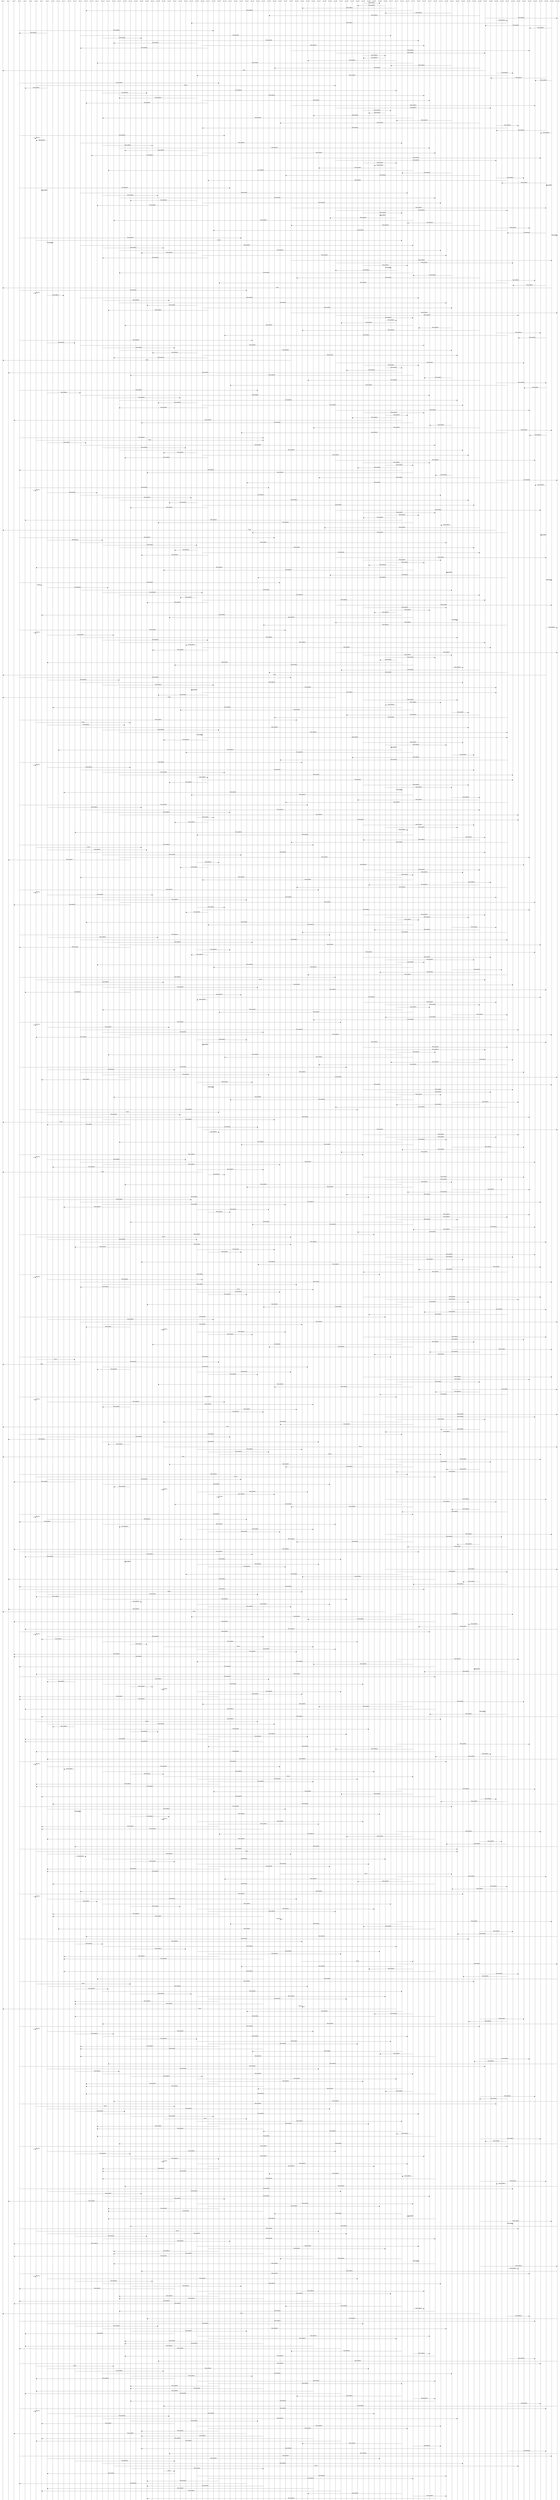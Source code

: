 msc{

Actor0,Actor1,Actor2,Actor3,Actor4,Actor5,Actor6,Actor7,Actor8,Actor9,Actor10,Actor11,Actor12,Actor13,Actor14,Actor15,Actor16,Actor17,Actor18,Actor19,Actor20,Actor21,Actor22,Actor23,Actor24,Actor25,Actor26,Actor27,Actor28,Actor29,Actor30,Actor31,Actor32,Actor33,Actor34,Actor35,Actor36,Actor37,Actor38,Actor39,Actor40,Actor41,Actor42,Actor43,Actor44,Actor45,Actor46,Actor47,Actor48,Actor49,Actor50,Actor51,Actor52,Actor53,Actor54,Actor55,Actor56,Actor57,Actor58,Actor59,Actor60,Actor61,Actor62,Actor63,Actor64,Actor65,Actor66,Actor67,Actor68,Actor69,Actor70,Actor71,Actor72,Actor73,Actor74,Actor75,Actor76,Actor77,Actor78,Actor79,Actor80,Actor81,Actor82,Actor83,Actor84,Actor85,Actor86,Actor87,Actor88,Actor89,Actor90,Actor91,Actor92,Actor93,Actor94,Actor95,Actor96,Actor97,Actor98,Actor99,Actor100;
 Actor65 => Actor68 [label="RemoveMe(G"];
 Actor69 => Actor64 [label="RemoveMe(G"];
 Actor71 => Actor54 [label="RemoveMe(G"];
 Actor74 => Actor15 [label="RemoveMe(G"];
 Actor81 => Actor69 [label="RemoveMe(G"];
 Actor86 => Actor48 [label="RemoveMe(G"];
 Actor87 => Actor100 [label="RemoveMe(G"];
 Actor89 => Actor91 [label="RemoveMe(G"];
 Actor91 => Actor34 [label="RemoveMe(G"];
 Actor98 => Actor87 [label="RemoveMe(G"];
 Actor99 => Actor95 [label="RemoveMe(G"];
 Actor3 => Actor38 [label="RemoveMe(G"];
 Actor8 => Actor3 [label="RemoveMe(G"];
 Actor14 => Actor70 [label="RemoveMe(G"];
 Actor18 => Actor25 [label="RemoveMe(G"];
 Actor21 => Actor75 [label="RemoveMe(G"];
 Actor35 => Actor20 [label="RemoveMe(G"];
 Actor36 => Actor76 [label="RemoveMe(G"];
 Actor37 => Actor14 [label="RemoveMe(G"];
 Actor52 => Actor95 [label="RemoveMe(G"];
 Actor60 => Actor87 [label="RemoveMe(G"];
 Actor65 => Actor69 [label="RemoveMe(G"];
 Actor69 => Actor65 [label="RemoveMe(G"];
 Actor71 => Actor55 [label="RemoveMe(G"];
 Actor74 => Actor17 [label="RemoveMe(G"];
 Actor81 => Actor70 [label="RemoveMe(G"];
 Actor86 => Actor49 [label="RemoveMe(G"];
 Actor87 => Actor0 [label="Finish"];
 Actor89 => Actor92 [label="RemoveMe(G"];
 Actor91 => Actor35 [label="RemoveMe(G"];
 Actor98 => Actor88 [label="RemoveMe(G"];
 Actor99 => Actor96 [label="RemoveMe(G"];
 Actor3 => Actor39 [label="RemoveMe(G"];
 Actor6 => Actor60 [label="Rumor"];
 Actor8 => Actor4 [label="RemoveMe(G"];
 Actor14 => Actor71 [label="RemoveMe(G"];
 Actor18 => Actor26 [label="RemoveMe(G"];
 Actor21 => Actor76 [label="RemoveMe(G"];
 Actor35 => Actor21 [label="RemoveMe(G"];
 Actor36 => Actor77 [label="RemoveMe(G"];
 Actor37 => Actor15 [label="RemoveMe(G"];
 Actor52 => Actor96 [label="RemoveMe(G"];
 Actor60 => Actor88 [label="RemoveMe(G"];
 Actor65 => Actor70 [label="RemoveMe(G"];
 Actor69 => Actor66 [label="RemoveMe(G"];
 Actor71 => Actor56 [label="RemoveMe(G"];
 Actor74 => Actor18 [label="RemoveMe(G"];
 Actor81 => Actor71 [label="RemoveMe(G"];
 Actor86 => Actor50 [label="RemoveMe(G"];
 Actor89 => Actor93 [label="RemoveMe(G"];
 Actor91 => Actor36 [label="RemoveMe(G"];
 Actor98 => Actor89 [label="RemoveMe(G"];
 Actor99 => Actor97 [label="RemoveMe(G"];
 Actor3 => Actor40 [label="RemoveMe(G"];
 Actor6 => Actor6 [label="Remind"];
 Actor8 => Actor6 [label="RemoveMe(G"];
 Actor14 => Actor72 [label="RemoveMe(G"];
 Actor18 => Actor27 [label="RemoveMe(G"];
 Actor21 => Actor77 [label="RemoveMe(G"];
 Actor35 => Actor22 [label="RemoveMe(G"];
 Actor36 => Actor78 [label="RemoveMe(G"];
 Actor37 => Actor16 [label="RemoveMe(G"];
 Actor52 => Actor97 [label="RemoveMe(G"];
 Actor60 => Actor89 [label="RemoveMe(G"];
 Actor65 => Actor71 [label="RemoveMe(G"];
 Actor69 => Actor67 [label="RemoveMe(G"];
 Actor71 => Actor57 [label="RemoveMe(G"];
 Actor74 => Actor19 [label="RemoveMe(G"];
 Actor81 => Actor72 [label="RemoveMe(G"];
 Actor86 => Actor51 [label="RemoveMe(G"];
 Actor89 => Actor94 [label="RemoveMe(G"];
 Actor91 => Actor37 [label="RemoveMe(G"];
 Actor98 => Actor90 [label="RemoveMe(G"];
 Actor99 => Actor98 [label="RemoveMe(G"];
 Actor3 => Actor41 [label="RemoveMe(G"];
 Actor8 => Actor7 [label="RemoveMe(G"];
 Actor14 => Actor73 [label="RemoveMe(G"];
 Actor18 => Actor28 [label="RemoveMe(G"];
 Actor21 => Actor78 [label="RemoveMe(G"];
 Actor35 => Actor23 [label="RemoveMe(G"];
 Actor36 => Actor79 [label="RemoveMe(G"];
 Actor37 => Actor17 [label="RemoveMe(G"];
 Actor52 => Actor98 [label="RemoveMe(G"];
 Actor60 => Actor91 [label="RemoveMe(G"];
 Actor65 => Actor72 [label="RemoveMe(G"];
 Actor69 => Actor68 [label="RemoveMe(G"];
 Actor71 => Actor59 [label="RemoveMe(G"];
 Actor74 => Actor20 [label="RemoveMe(G"];
 Actor81 => Actor73 [label="RemoveMe(G"];
 Actor86 => Actor52 [label="RemoveMe(G"];
 Actor89 => Actor95 [label="RemoveMe(G"];
 Actor91 => Actor38 [label="RemoveMe(G"];
 Actor98 => Actor91 [label="RemoveMe(G"];
 Actor99 => Actor100 [label="RemoveMe(G"];
 Actor3 => Actor43 [label="RemoveMe(G"];
 Actor6 => Actor72 [label="Rumor"];
 Actor8 => Actor9 [label="RemoveMe(G"];
 Actor14 => Actor74 [label="RemoveMe(G"];
 Actor18 => Actor29 [label="RemoveMe(G"];
 Actor21 => Actor79 [label="RemoveMe(G"];
 Actor35 => Actor25 [label="RemoveMe(G"];
 Actor36 => Actor80 [label="RemoveMe(G"];
 Actor37 => Actor18 [label="RemoveMe(G"];
 Actor52 => Actor99 [label="RemoveMe(G"];
 Actor60 => Actor92 [label="RemoveMe(G"];
 Actor65 => Actor73 [label="RemoveMe(G"];
 Actor69 => Actor70 [label="RemoveMe(G"];
 Actor71 => Actor60 [label="RemoveMe(G"];
 Actor74 => Actor21 [label="RemoveMe(G"];
 Actor81 => Actor74 [label="RemoveMe(G"];
 Actor86 => Actor53 [label="RemoveMe(G"];
 Actor89 => Actor96 [label="RemoveMe(G"];
 Actor91 => Actor39 [label="RemoveMe(G"];
 Actor98 => Actor92 [label="RemoveMe(G"];
 Actor99 => Actor0 [label="Finish"];
 Actor3 => Actor44 [label="RemoveMe(G"];
 Actor6 => Actor6 [label="Remind"];
 Actor8 => Actor11 [label="RemoveMe(G"];
 Actor14 => Actor75 [label="RemoveMe(G"];
 Actor18 => Actor30 [label="RemoveMe(G"];
 Actor21 => Actor80 [label="RemoveMe(G"];
 Actor35 => Actor26 [label="RemoveMe(G"];
 Actor36 => Actor81 [label="RemoveMe(G"];
 Actor37 => Actor19 [label="RemoveMe(G"];
 Actor52 => Actor100 [label="RemoveMe(G"];
 Actor60 => Actor93 [label="RemoveMe(G"];
 Actor65 => Actor74 [label="RemoveMe(G"];
 Actor69 => Actor71 [label="RemoveMe(G"];
 Actor71 => Actor61 [label="RemoveMe(G"];
 Actor74 => Actor22 [label="RemoveMe(G"];
 Actor81 => Actor75 [label="RemoveMe(G"];
 Actor86 => Actor54 [label="RemoveMe(G"];
 Actor89 => Actor97 [label="RemoveMe(G"];
 Actor91 => Actor40 [label="RemoveMe(G"];
 Actor98 => Actor93 [label="RemoveMe(G"];
 Actor3 => Actor45 [label="RemoveMe(G"];
 Actor8 => Actor13 [label="RemoveMe(G"];
 Actor14 => Actor76 [label="RemoveMe(G"];
 Actor18 => Actor31 [label="RemoveMe(G"];
 Actor21 => Actor81 [label="RemoveMe(G"];
 Actor35 => Actor27 [label="RemoveMe(G"];
 Actor36 => Actor82 [label="RemoveMe(G"];
 Actor37 => Actor20 [label="RemoveMe(G"];
 Actor52 => Actor0 [label="Finish"];
 Actor60 => Actor94 [label="RemoveMe(G"];
 Actor65 => Actor75 [label="RemoveMe(G"];
 Actor69 => Actor72 [label="RemoveMe(G"];
 Actor71 => Actor62 [label="RemoveMe(G"];
 Actor72 => Actor1 [label="RemoveMe(G"];
 Actor74 => Actor23 [label="RemoveMe(G"];
 Actor81 => Actor76 [label="RemoveMe(G"];
 Actor86 => Actor55 [label="RemoveMe(G"];
 Actor89 => Actor98 [label="RemoveMe(G"];
 Actor91 => Actor41 [label="RemoveMe(G"];
 Actor98 => Actor94 [label="RemoveMe(G"];
 Actor3 => Actor46 [label="RemoveMe(G"];
 Actor8 => Actor14 [label="RemoveMe(G"];
 Actor14 => Actor77 [label="RemoveMe(G"];
 Actor18 => Actor32 [label="RemoveMe(G"];
 Actor21 => Actor82 [label="RemoveMe(G"];
 Actor35 => Actor28 [label="RemoveMe(G"];
 Actor36 => Actor83 [label="RemoveMe(G"];
 Actor37 => Actor21 [label="RemoveMe(G"];
 Actor60 => Actor95 [label="RemoveMe(G"];
 Actor65 => Actor76 [label="RemoveMe(G"];
 Actor69 => Actor73 [label="RemoveMe(G"];
 Actor71 => Actor63 [label="RemoveMe(G"];
 Actor72 => Actor2 [label="RemoveMe(G"];
 Actor74 => Actor25 [label="RemoveMe(G"];
 Actor81 => Actor77 [label="RemoveMe(G"];
 Actor86 => Actor56 [label="RemoveMe(G"];
 Actor89 => Actor99 [label="RemoveMe(G"];
 Actor91 => Actor43 [label="RemoveMe(G"];
 Actor98 => Actor95 [label="RemoveMe(G"];
 Actor3 => Actor47 [label="RemoveMe(G"];
 Actor6 => Actor47 [label="Rumor"];
 Actor8 => Actor15 [label="RemoveMe(G"];
 Actor14 => Actor78 [label="RemoveMe(G"];
 Actor18 => Actor33 [label="RemoveMe(G"];
 Actor21 => Actor83 [label="RemoveMe(G"];
 Actor35 => Actor29 [label="RemoveMe(G"];
 Actor36 => Actor84 [label="RemoveMe(G"];
 Actor37 => Actor22 [label="RemoveMe(G"];
 Actor60 => Actor96 [label="RemoveMe(G"];
 Actor65 => Actor77 [label="RemoveMe(G"];
 Actor69 => Actor74 [label="RemoveMe(G"];
 Actor71 => Actor64 [label="RemoveMe(G"];
 Actor72 => Actor3 [label="RemoveMe(G"];
 Actor74 => Actor26 [label="RemoveMe(G"];
 Actor81 => Actor78 [label="RemoveMe(G"];
 Actor86 => Actor57 [label="RemoveMe(G"];
 Actor89 => Actor100 [label="RemoveMe(G"];
 Actor91 => Actor44 [label="RemoveMe(G"];
 Actor98 => Actor96 [label="RemoveMe(G"];
 Actor3 => Actor48 [label="RemoveMe(G"];
 Actor6 => Actor6 [label="Remind"];
 Actor8 => Actor17 [label="RemoveMe(G"];
 Actor14 => Actor79 [label="RemoveMe(G"];
 Actor18 => Actor34 [label="RemoveMe(G"];
 Actor21 => Actor84 [label="RemoveMe(G"];
 Actor35 => Actor30 [label="RemoveMe(G"];
 Actor36 => Actor85 [label="RemoveMe(G"];
 Actor37 => Actor23 [label="RemoveMe(G"];
 Actor60 => Actor97 [label="RemoveMe(G"];
 Actor65 => Actor78 [label="RemoveMe(G"];
 Actor69 => Actor75 [label="RemoveMe(G"];
 Actor71 => Actor65 [label="RemoveMe(G"];
 Actor72 => Actor4 [label="RemoveMe(G"];
 Actor74 => Actor28 [label="RemoveMe(G"];
 Actor81 => Actor79 [label="RemoveMe(G"];
 Actor86 => Actor58 [label="RemoveMe(G"];
 Actor89 => Actor0 [label="Finish"];
 Actor91 => Actor45 [label="RemoveMe(G"];
 Actor98 => Actor97 [label="RemoveMe(G"];
 Actor3 => Actor49 [label="RemoveMe(G"];
 Actor8 => Actor18 [label="RemoveMe(G"];
 Actor14 => Actor80 [label="RemoveMe(G"];
 Actor18 => Actor35 [label="RemoveMe(G"];
 Actor21 => Actor85 [label="RemoveMe(G"];
 Actor35 => Actor31 [label="RemoveMe(G"];
 Actor36 => Actor86 [label="RemoveMe(G"];
 Actor37 => Actor25 [label="RemoveMe(G"];
 Actor60 => Actor98 [label="RemoveMe(G"];
 Actor65 => Actor79 [label="RemoveMe(G"];
 Actor69 => Actor76 [label="RemoveMe(G"];
 Actor71 => Actor66 [label="RemoveMe(G"];
 Actor72 => Actor6 [label="RemoveMe(G"];
 Actor74 => Actor29 [label="RemoveMe(G"];
 Actor81 => Actor80 [label="RemoveMe(G"];
 Actor86 => Actor59 [label="RemoveMe(G"];
 Actor91 => Actor46 [label="RemoveMe(G"];
 Actor98 => Actor99 [label="RemoveMe(G"];
 Actor3 => Actor50 [label="RemoveMe(G"];
 Actor6 => Actor7 [label="Rumor"];
 Actor8 => Actor19 [label="RemoveMe(G"];
 Actor14 => Actor81 [label="RemoveMe(G"];
 Actor18 => Actor36 [label="RemoveMe(G"];
 Actor21 => Actor86 [label="RemoveMe(G"];
 Actor35 => Actor32 [label="RemoveMe(G"];
 Actor36 => Actor87 [label="RemoveMe(G"];
 Actor37 => Actor26 [label="RemoveMe(G"];
 Actor60 => Actor99 [label="RemoveMe(G"];
 Actor65 => Actor80 [label="RemoveMe(G"];
 Actor69 => Actor77 [label="RemoveMe(G"];
 Actor71 => Actor67 [label="RemoveMe(G"];
 Actor72 => Actor7 [label="RemoveMe(G"];
 Actor74 => Actor30 [label="RemoveMe(G"];
 Actor81 => Actor82 [label="RemoveMe(G"];
 Actor86 => Actor60 [label="RemoveMe(G"];
 Actor91 => Actor47 [label="RemoveMe(G"];
 Actor98 => Actor100 [label="RemoveMe(G"];
 Actor3 => Actor51 [label="RemoveMe(G"];
 Actor6 => Actor6 [label="Remind"];
 Actor8 => Actor20 [label="RemoveMe(G"];
 Actor14 => Actor82 [label="RemoveMe(G"];
 Actor18 => Actor37 [label="RemoveMe(G"];
 Actor21 => Actor87 [label="RemoveMe(G"];
 Actor35 => Actor33 [label="RemoveMe(G"];
 Actor36 => Actor88 [label="RemoveMe(G"];
 Actor37 => Actor27 [label="RemoveMe(G"];
 Actor60 => Actor100 [label="RemoveMe(G"];
 Actor65 => Actor81 [label="RemoveMe(G"];
 Actor69 => Actor78 [label="RemoveMe(G"];
 Actor71 => Actor68 [label="RemoveMe(G"];
 Actor72 => Actor8 [label="RemoveMe(G"];
 Actor74 => Actor31 [label="RemoveMe(G"];
 Actor81 => Actor83 [label="RemoveMe(G"];
 Actor86 => Actor61 [label="RemoveMe(G"];
 Actor91 => Actor48 [label="RemoveMe(G"];
 Actor98 => Actor0 [label="Finish"];
 Actor3 => Actor52 [label="RemoveMe(G"];
 Actor8 => Actor21 [label="RemoveMe(G"];
 Actor14 => Actor83 [label="RemoveMe(G"];
 Actor18 => Actor38 [label="RemoveMe(G"];
 Actor21 => Actor89 [label="RemoveMe(G"];
 Actor35 => Actor34 [label="RemoveMe(G"];
 Actor36 => Actor89 [label="RemoveMe(G"];
 Actor37 => Actor28 [label="RemoveMe(G"];
 Actor60 => Actor0 [label="Finish"];
 Actor65 => Actor82 [label="RemoveMe(G"];
 Actor69 => Actor79 [label="RemoveMe(G"];
 Actor71 => Actor69 [label="RemoveMe(G"];
 Actor72 => Actor9 [label="RemoveMe(G"];
 Actor74 => Actor32 [label="RemoveMe(G"];
 Actor81 => Actor84 [label="RemoveMe(G"];
 Actor86 => Actor62 [label="RemoveMe(G"];
 Actor91 => Actor49 [label="RemoveMe(G"];
 Actor3 => Actor53 [label="RemoveMe(G"];
 Actor6 => Actor23 [label="Rumor"];
 Actor8 => Actor22 [label="RemoveMe(G"];
 Actor14 => Actor84 [label="RemoveMe(G"];
 Actor18 => Actor39 [label="RemoveMe(G"];
 Actor21 => Actor91 [label="RemoveMe(G"];
 Actor35 => Actor36 [label="RemoveMe(G"];
 Actor36 => Actor91 [label="RemoveMe(G"];
 Actor37 => Actor29 [label="RemoveMe(G"];
 Actor65 => Actor83 [label="RemoveMe(G"];
 Actor69 => Actor80 [label="RemoveMe(G"];
 Actor71 => Actor70 [label="RemoveMe(G"];
 Actor72 => Actor10 [label="RemoveMe(G"];
 Actor74 => Actor33 [label="RemoveMe(G"];
 Actor81 => Actor85 [label="RemoveMe(G"];
 Actor86 => Actor63 [label="RemoveMe(G"];
 Actor91 => Actor50 [label="RemoveMe(G"];
 Actor3 => Actor54 [label="RemoveMe(G"];
 Actor6 => Actor6 [label="Remind"];
 Actor8 => Actor23 [label="RemoveMe(G"];
 Actor14 => Actor85 [label="RemoveMe(G"];
 Actor18 => Actor40 [label="RemoveMe(G"];
 Actor21 => Actor92 [label="RemoveMe(G"];
 Actor35 => Actor37 [label="RemoveMe(G"];
 Actor36 => Actor92 [label="RemoveMe(G"];
 Actor37 => Actor30 [label="RemoveMe(G"];
 Actor65 => Actor84 [label="RemoveMe(G"];
 Actor69 => Actor81 [label="RemoveMe(G"];
 Actor71 => Actor72 [label="RemoveMe(G"];
 Actor72 => Actor11 [label="RemoveMe(G"];
 Actor74 => Actor34 [label="RemoveMe(G"];
 Actor81 => Actor86 [label="RemoveMe(G"];
 Actor86 => Actor64 [label="RemoveMe(G"];
 Actor91 => Actor51 [label="RemoveMe(G"];
 Actor3 => Actor55 [label="RemoveMe(G"];
 Actor8 => Actor25 [label="RemoveMe(G"];
 Actor14 => Actor86 [label="RemoveMe(G"];
 Actor18 => Actor41 [label="RemoveMe(G"];
 Actor21 => Actor93 [label="RemoveMe(G"];
 Actor35 => Actor38 [label="RemoveMe(G"];
 Actor36 => Actor93 [label="RemoveMe(G"];
 Actor37 => Actor31 [label="RemoveMe(G"];
 Actor65 => Actor85 [label="RemoveMe(G"];
 Actor69 => Actor82 [label="RemoveMe(G"];
 Actor71 => Actor73 [label="RemoveMe(G"];
 Actor72 => Actor13 [label="RemoveMe(G"];
 Actor74 => Actor35 [label="RemoveMe(G"];
 Actor81 => Actor87 [label="RemoveMe(G"];
 Actor86 => Actor65 [label="RemoveMe(G"];
 Actor91 => Actor52 [label="RemoveMe(G"];
 Actor3 => Actor56 [label="RemoveMe(G"];
 Actor6 => Actor25 [label="Rumor"];
 Actor8 => Actor26 [label="RemoveMe(G"];
 Actor14 => Actor87 [label="RemoveMe(G"];
 Actor18 => Actor43 [label="RemoveMe(G"];
 Actor21 => Actor95 [label="RemoveMe(G"];
 Actor23 => Actor1 [label="RemoveMe(G"];
 Actor35 => Actor39 [label="RemoveMe(G"];
 Actor36 => Actor94 [label="RemoveMe(G"];
 Actor37 => Actor32 [label="RemoveMe(G"];
 Actor65 => Actor86 [label="RemoveMe(G"];
 Actor69 => Actor83 [label="RemoveMe(G"];
 Actor71 => Actor74 [label="RemoveMe(G"];
 Actor72 => Actor14 [label="RemoveMe(G"];
 Actor74 => Actor36 [label="RemoveMe(G"];
 Actor81 => Actor88 [label="RemoveMe(G"];
 Actor86 => Actor66 [label="RemoveMe(G"];
 Actor91 => Actor53 [label="RemoveMe(G"];
 Actor3 => Actor57 [label="RemoveMe(G"];
 Actor6 => Actor6 [label="Remind"];
 Actor8 => Actor27 [label="RemoveMe(G"];
 Actor14 => Actor89 [label="RemoveMe(G"];
 Actor18 => Actor44 [label="RemoveMe(G"];
 Actor21 => Actor96 [label="RemoveMe(G"];
 Actor23 => Actor2 [label="RemoveMe(G"];
 Actor35 => Actor40 [label="RemoveMe(G"];
 Actor36 => Actor95 [label="RemoveMe(G"];
 Actor37 => Actor33 [label="RemoveMe(G"];
 Actor65 => Actor87 [label="RemoveMe(G"];
 Actor69 => Actor84 [label="RemoveMe(G"];
 Actor71 => Actor75 [label="RemoveMe(G"];
 Actor72 => Actor15 [label="RemoveMe(G"];
 Actor74 => Actor37 [label="RemoveMe(G"];
 Actor81 => Actor89 [label="RemoveMe(G"];
 Actor86 => Actor67 [label="RemoveMe(G"];
 Actor91 => Actor54 [label="RemoveMe(G"];
 Actor3 => Actor59 [label="RemoveMe(G"];
 Actor8 => Actor28 [label="RemoveMe(G"];
 Actor14 => Actor91 [label="RemoveMe(G"];
 Actor18 => Actor45 [label="RemoveMe(G"];
 Actor21 => Actor97 [label="RemoveMe(G"];
 Actor23 => Actor3 [label="RemoveMe(G"];
 Actor35 => Actor41 [label="RemoveMe(G"];
 Actor36 => Actor96 [label="RemoveMe(G"];
 Actor37 => Actor34 [label="RemoveMe(G"];
 Actor65 => Actor88 [label="RemoveMe(G"];
 Actor69 => Actor85 [label="RemoveMe(G"];
 Actor71 => Actor76 [label="RemoveMe(G"];
 Actor72 => Actor17 [label="RemoveMe(G"];
 Actor74 => Actor38 [label="RemoveMe(G"];
 Actor81 => Actor90 [label="RemoveMe(G"];
 Actor86 => Actor68 [label="RemoveMe(G"];
 Actor91 => Actor55 [label="RemoveMe(G"];
 Actor3 => Actor60 [label="RemoveMe(G"];
 Actor6 => Actor87 [label="Rumor"];
 Actor8 => Actor29 [label="RemoveMe(G"];
 Actor14 => Actor92 [label="RemoveMe(G"];
 Actor18 => Actor46 [label="RemoveMe(G"];
 Actor21 => Actor98 [label="RemoveMe(G"];
 Actor23 => Actor4 [label="RemoveMe(G"];
 Actor35 => Actor43 [label="RemoveMe(G"];
 Actor36 => Actor97 [label="RemoveMe(G"];
 Actor37 => Actor35 [label="RemoveMe(G"];
 Actor65 => Actor89 [label="RemoveMe(G"];
 Actor69 => Actor86 [label="RemoveMe(G"];
 Actor71 => Actor77 [label="RemoveMe(G"];
 Actor72 => Actor18 [label="RemoveMe(G"];
 Actor74 => Actor39 [label="RemoveMe(G"];
 Actor81 => Actor91 [label="RemoveMe(G"];
 Actor86 => Actor69 [label="RemoveMe(G"];
 Actor91 => Actor56 [label="RemoveMe(G"];
 Actor3 => Actor61 [label="RemoveMe(G"];
 Actor6 => Actor6 [label="Remind"];
 Actor8 => Actor30 [label="RemoveMe(G"];
 Actor14 => Actor93 [label="RemoveMe(G"];
 Actor18 => Actor47 [label="RemoveMe(G"];
 Actor21 => Actor99 [label="RemoveMe(G"];
 Actor23 => Actor6 [label="RemoveMe(G"];
 Actor35 => Actor44 [label="RemoveMe(G"];
 Actor36 => Actor98 [label="RemoveMe(G"];
 Actor37 => Actor36 [label="RemoveMe(G"];
 Actor65 => Actor91 [label="RemoveMe(G"];
 Actor69 => Actor87 [label="RemoveMe(G"];
 Actor71 => Actor78 [label="RemoveMe(G"];
 Actor72 => Actor19 [label="RemoveMe(G"];
 Actor74 => Actor40 [label="RemoveMe(G"];
 Actor81 => Actor92 [label="RemoveMe(G"];
 Actor86 => Actor70 [label="RemoveMe(G"];
 Actor91 => Actor57 [label="RemoveMe(G"];
 Actor3 => Actor62 [label="RemoveMe(G"];
 Actor8 => Actor31 [label="RemoveMe(G"];
 Actor14 => Actor94 [label="RemoveMe(G"];
 Actor18 => Actor48 [label="RemoveMe(G"];
 Actor21 => Actor100 [label="RemoveMe(G"];
 Actor23 => Actor7 [label="RemoveMe(G"];
 Actor35 => Actor45 [label="RemoveMe(G"];
 Actor36 => Actor99 [label="RemoveMe(G"];
 Actor37 => Actor38 [label="RemoveMe(G"];
 Actor65 => Actor92 [label="RemoveMe(G"];
 Actor69 => Actor88 [label="RemoveMe(G"];
 Actor71 => Actor79 [label="RemoveMe(G"];
 Actor72 => Actor20 [label="RemoveMe(G"];
 Actor74 => Actor41 [label="RemoveMe(G"];
 Actor81 => Actor93 [label="RemoveMe(G"];
 Actor86 => Actor71 [label="RemoveMe(G"];
 Actor91 => Actor60 [label="RemoveMe(G"];
 Actor3 => Actor64 [label="RemoveMe(G"];
 Actor6 => Actor39 [label="Rumor"];
 Actor8 => Actor32 [label="RemoveMe(G"];
 Actor14 => Actor95 [label="RemoveMe(G"];
 Actor18 => Actor49 [label="RemoveMe(G"];
 Actor21 => Actor0 [label="Finish"];
 Actor23 => Actor8 [label="RemoveMe(G"];
 Actor35 => Actor46 [label="RemoveMe(G"];
 Actor36 => Actor100 [label="RemoveMe(G"];
 Actor37 => Actor39 [label="RemoveMe(G"];
 Actor65 => Actor93 [label="RemoveMe(G"];
 Actor69 => Actor89 [label="RemoveMe(G"];
 Actor71 => Actor80 [label="RemoveMe(G"];
 Actor72 => Actor21 [label="RemoveMe(G"];
 Actor74 => Actor43 [label="RemoveMe(G"];
 Actor81 => Actor94 [label="RemoveMe(G"];
 Actor86 => Actor72 [label="RemoveMe(G"];
 Actor91 => Actor61 [label="RemoveMe(G"];
 Actor3 => Actor65 [label="RemoveMe(G"];
 Actor6 => Actor6 [label="Remind"];
 Actor8 => Actor33 [label="RemoveMe(G"];
 Actor14 => Actor96 [label="RemoveMe(G"];
 Actor18 => Actor50 [label="RemoveMe(G"];
 Actor23 => Actor9 [label="RemoveMe(G"];
 Actor35 => Actor47 [label="RemoveMe(G"];
 Actor36 => Actor0 [label="Finish"];
 Actor37 => Actor40 [label="RemoveMe(G"];
 Actor65 => Actor94 [label="RemoveMe(G"];
 Actor69 => Actor90 [label="RemoveMe(G"];
 Actor71 => Actor81 [label="RemoveMe(G"];
 Actor72 => Actor22 [label="RemoveMe(G"];
 Actor74 => Actor44 [label="RemoveMe(G"];
 Actor81 => Actor95 [label="RemoveMe(G"];
 Actor86 => Actor73 [label="RemoveMe(G"];
 Actor91 => Actor62 [label="RemoveMe(G"];
 Actor3 => Actor66 [label="RemoveMe(G"];
 Actor8 => Actor34 [label="RemoveMe(G"];
 Actor14 => Actor97 [label="RemoveMe(G"];
 Actor18 => Actor51 [label="RemoveMe(G"];
 Actor23 => Actor11 [label="RemoveMe(G"];
 Actor35 => Actor48 [label="RemoveMe(G"];
 Actor37 => Actor41 [label="RemoveMe(G"];
 Actor65 => Actor95 [label="RemoveMe(G"];
 Actor69 => Actor91 [label="RemoveMe(G"];
 Actor71 => Actor82 [label="RemoveMe(G"];
 Actor72 => Actor23 [label="RemoveMe(G"];
 Actor74 => Actor45 [label="RemoveMe(G"];
 Actor81 => Actor96 [label="RemoveMe(G"];
 Actor86 => Actor74 [label="RemoveMe(G"];
 Actor91 => Actor64 [label="RemoveMe(G"];
 Actor3 => Actor67 [label="RemoveMe(G"];
 Actor6 => Actor52 [label="Rumor"];
 Actor8 => Actor35 [label="RemoveMe(G"];
 Actor14 => Actor98 [label="RemoveMe(G"];
 Actor18 => Actor52 [label="RemoveMe(G"];
 Actor23 => Actor13 [label="RemoveMe(G"];
 Actor35 => Actor49 [label="RemoveMe(G"];
 Actor37 => Actor43 [label="RemoveMe(G"];
 Actor65 => Actor96 [label="RemoveMe(G"];
 Actor69 => Actor92 [label="RemoveMe(G"];
 Actor71 => Actor83 [label="RemoveMe(G"];
 Actor72 => Actor25 [label="RemoveMe(G"];
 Actor74 => Actor46 [label="RemoveMe(G"];
 Actor81 => Actor97 [label="RemoveMe(G"];
 Actor86 => Actor75 [label="RemoveMe(G"];
 Actor91 => Actor65 [label="RemoveMe(G"];
 Actor3 => Actor68 [label="RemoveMe(G"];
 Actor6 => Actor6 [label="Remind"];
 Actor8 => Actor36 [label="RemoveMe(G"];
 Actor14 => Actor99 [label="RemoveMe(G"];
 Actor18 => Actor53 [label="RemoveMe(G"];
 Actor23 => Actor14 [label="RemoveMe(G"];
 Actor29 => Actor56 [label="Rumor"];
 Actor35 => Actor50 [label="RemoveMe(G"];
 Actor37 => Actor44 [label="RemoveMe(G"];
 Actor65 => Actor97 [label="RemoveMe(G"];
 Actor69 => Actor93 [label="RemoveMe(G"];
 Actor71 => Actor84 [label="RemoveMe(G"];
 Actor72 => Actor26 [label="RemoveMe(G"];
 Actor74 => Actor47 [label="RemoveMe(G"];
 Actor81 => Actor98 [label="RemoveMe(G"];
 Actor86 => Actor76 [label="RemoveMe(G"];
 Actor91 => Actor66 [label="RemoveMe(G"];
 Actor3 => Actor69 [label="RemoveMe(G"];
 Actor8 => Actor38 [label="RemoveMe(G"];
 Actor14 => Actor100 [label="RemoveMe(G"];
 Actor18 => Actor54 [label="RemoveMe(G"];
 Actor23 => Actor15 [label="RemoveMe(G"];
 Actor29 => Actor29 [label="Remind"];
 Actor35 => Actor51 [label="RemoveMe(G"];
 Actor37 => Actor45 [label="RemoveMe(G"];
 Actor65 => Actor98 [label="RemoveMe(G"];
 Actor69 => Actor94 [label="RemoveMe(G"];
 Actor71 => Actor85 [label="RemoveMe(G"];
 Actor72 => Actor27 [label="RemoveMe(G"];
 Actor74 => Actor48 [label="RemoveMe(G"];
 Actor81 => Actor99 [label="RemoveMe(G"];
 Actor86 => Actor77 [label="RemoveMe(G"];
 Actor91 => Actor67 [label="RemoveMe(G"];
 Actor3 => Actor70 [label="RemoveMe(G"];
 Actor6 => Actor13 [label="Rumor"];
 Actor8 => Actor39 [label="RemoveMe(G"];
 Actor14 => Actor0 [label="Finish"];
 Actor18 => Actor55 [label="RemoveMe(G"];
 Actor23 => Actor17 [label="RemoveMe(G"];
 Actor35 => Actor52 [label="RemoveMe(G"];
 Actor37 => Actor46 [label="RemoveMe(G"];
 Actor65 => Actor99 [label="RemoveMe(G"];
 Actor69 => Actor95 [label="RemoveMe(G"];
 Actor71 => Actor86 [label="RemoveMe(G"];
 Actor72 => Actor28 [label="RemoveMe(G"];
 Actor74 => Actor49 [label="RemoveMe(G"];
 Actor81 => Actor100 [label="RemoveMe(G"];
 Actor86 => Actor78 [label="RemoveMe(G"];
 Actor91 => Actor68 [label="RemoveMe(G"];
 Actor3 => Actor71 [label="RemoveMe(G"];
 Actor6 => Actor6 [label="Remind"];
 Actor8 => Actor40 [label="RemoveMe(G"];
 Actor18 => Actor56 [label="RemoveMe(G"];
 Actor23 => Actor18 [label="RemoveMe(G"];
 Actor35 => Actor53 [label="RemoveMe(G"];
 Actor37 => Actor47 [label="RemoveMe(G"];
 Actor65 => Actor100 [label="RemoveMe(G"];
 Actor69 => Actor96 [label="RemoveMe(G"];
 Actor71 => Actor87 [label="RemoveMe(G"];
 Actor72 => Actor29 [label="RemoveMe(G"];
 Actor74 => Actor50 [label="RemoveMe(G"];
 Actor81 => Actor0 [label="Finish"];
 Actor86 => Actor79 [label="RemoveMe(G"];
 Actor91 => Actor69 [label="RemoveMe(G"];
 Actor3 => Actor72 [label="RemoveMe(G"];
 Actor8 => Actor41 [label="RemoveMe(G"];
 Actor13 => Actor1 [label="RemoveMe(G"];
 Actor18 => Actor57 [label="RemoveMe(G"];
 Actor23 => Actor19 [label="RemoveMe(G"];
 Actor29 => Actor100 [label="Rumor"];
 Actor35 => Actor54 [label="RemoveMe(G"];
 Actor37 => Actor48 [label="RemoveMe(G"];
 Actor39 => Actor79 [label="Rumor"];
 Actor65 => Actor0 [label="Finish"];
 Actor69 => Actor97 [label="RemoveMe(G"];
 Actor71 => Actor88 [label="RemoveMe(G"];
 Actor72 => Actor30 [label="RemoveMe(G"];
 Actor74 => Actor51 [label="RemoveMe(G"];
 Actor86 => Actor80 [label="RemoveMe(G"];
 Actor91 => Actor71 [label="RemoveMe(G"];
 Actor3 => Actor73 [label="RemoveMe(G"];
 Actor6 => Actor78 [label="Rumor"];
 Actor8 => Actor43 [label="RemoveMe(G"];
 Actor13 => Actor2 [label="RemoveMe(G"];
 Actor18 => Actor59 [label="RemoveMe(G"];
 Actor23 => Actor20 [label="RemoveMe(G"];
 Actor29 => Actor29 [label="Remind"];
 Actor35 => Actor55 [label="RemoveMe(G"];
 Actor37 => Actor49 [label="RemoveMe(G"];
 Actor39 => Actor39 [label="Remind"];
 Actor69 => Actor98 [label="RemoveMe(G"];
 Actor71 => Actor89 [label="RemoveMe(G"];
 Actor72 => Actor31 [label="RemoveMe(G"];
 Actor74 => Actor52 [label="RemoveMe(G"];
 Actor86 => Actor81 [label="RemoveMe(G"];
 Actor91 => Actor72 [label="RemoveMe(G"];
 Actor3 => Actor74 [label="RemoveMe(G"];
 Actor6 => Actor6 [label="Remind"];
 Actor8 => Actor44 [label="RemoveMe(G"];
 Actor13 => Actor3 [label="RemoveMe(G"];
 Actor18 => Actor60 [label="RemoveMe(G"];
 Actor23 => Actor21 [label="RemoveMe(G"];
 Actor35 => Actor56 [label="RemoveMe(G"];
 Actor37 => Actor50 [label="RemoveMe(G"];
 Actor69 => Actor99 [label="RemoveMe(G"];
 Actor71 => Actor90 [label="RemoveMe(G"];
 Actor72 => Actor32 [label="RemoveMe(G"];
 Actor74 => Actor53 [label="RemoveMe(G"];
 Actor86 => Actor82 [label="RemoveMe(G"];
 Actor91 => Actor73 [label="RemoveMe(G"];
 Actor100 => Actor2 [label="RemoveMe(G"];
 Actor3 => Actor75 [label="RemoveMe(G"];
 Actor8 => Actor45 [label="RemoveMe(G"];
 Actor13 => Actor4 [label="RemoveMe(G"];
 Actor18 => Actor61 [label="RemoveMe(G"];
 Actor23 => Actor22 [label="RemoveMe(G"];
 Actor35 => Actor57 [label="RemoveMe(G"];
 Actor37 => Actor51 [label="RemoveMe(G"];
 Actor69 => Actor100 [label="RemoveMe(G"];
 Actor71 => Actor91 [label="RemoveMe(G"];
 Actor72 => Actor33 [label="RemoveMe(G"];
 Actor74 => Actor54 [label="RemoveMe(G"];
 Actor78 => Actor1 [label="RemoveMe(G"];
 Actor86 => Actor83 [label="RemoveMe(G"];
 Actor91 => Actor74 [label="RemoveMe(G"];
 Actor100 => Actor3 [label="RemoveMe(G"];
 Actor3 => Actor76 [label="RemoveMe(G"];
 Actor6 => Actor54 [label="Rumor"];
 Actor8 => Actor46 [label="RemoveMe(G"];
 Actor13 => Actor6 [label="RemoveMe(G"];
 Actor18 => Actor62 [label="RemoveMe(G"];
 Actor23 => Actor25 [label="RemoveMe(G"];
 Actor35 => Actor59 [label="RemoveMe(G"];
 Actor37 => Actor52 [label="RemoveMe(G"];
 Actor47 => Actor1 [label="RemoveMe(G"];
 Actor69 => Actor0 [label="Finish"];
 Actor71 => Actor92 [label="RemoveMe(G"];
 Actor72 => Actor34 [label="RemoveMe(G"];
 Actor74 => Actor55 [label="RemoveMe(G"];
 Actor78 => Actor2 [label="RemoveMe(G"];
 Actor86 => Actor84 [label="RemoveMe(G"];
 Actor91 => Actor75 [label="RemoveMe(G"];
 Actor100 => Actor4 [label="RemoveMe(G"];
 Actor3 => Actor77 [label="RemoveMe(G"];
 Actor6 => Actor6 [label="Remind"];
 Actor8 => Actor47 [label="RemoveMe(G"];
 Actor13 => Actor7 [label="RemoveMe(G"];
 Actor18 => Actor64 [label="RemoveMe(G"];
 Actor23 => Actor26 [label="RemoveMe(G"];
 Actor29 => Actor56 [label="Rumor"];
 Actor35 => Actor60 [label="RemoveMe(G"];
 Actor37 => Actor53 [label="RemoveMe(G"];
 Actor39 => Actor2 [label="RemoveMe(G"];
 Actor47 => Actor2 [label="RemoveMe(G"];
 Actor71 => Actor93 [label="RemoveMe(G"];
 Actor72 => Actor35 [label="RemoveMe(G"];
 Actor74 => Actor56 [label="RemoveMe(G"];
 Actor78 => Actor3 [label="RemoveMe(G"];
 Actor86 => Actor85 [label="RemoveMe(G"];
 Actor91 => Actor76 [label="RemoveMe(G"];
 Actor100 => Actor6 [label="RemoveMe(G"];
 Actor3 => Actor78 [label="RemoveMe(G"];
 Actor8 => Actor48 [label="RemoveMe(G"];
 Actor13 => Actor8 [label="RemoveMe(G"];
 Actor18 => Actor65 [label="RemoveMe(G"];
 Actor23 => Actor27 [label="RemoveMe(G"];
 Actor29 => Actor29 [label="Remind"];
 Actor35 => Actor61 [label="RemoveMe(G"];
 Actor37 => Actor54 [label="RemoveMe(G"];
 Actor39 => Actor3 [label="RemoveMe(G"];
 Actor47 => Actor3 [label="RemoveMe(G"];
 Actor71 => Actor94 [label="RemoveMe(G"];
 Actor72 => Actor36 [label="RemoveMe(G"];
 Actor74 => Actor57 [label="RemoveMe(G"];
 Actor78 => Actor4 [label="RemoveMe(G"];
 Actor86 => Actor87 [label="RemoveMe(G"];
 Actor91 => Actor77 [label="RemoveMe(G"];
 Actor100 => Actor7 [label="RemoveMe(G"];
 Actor3 => Actor79 [label="RemoveMe(G"];
 Actor6 => Actor46 [label="Rumor"];
 Actor8 => Actor49 [label="RemoveMe(G"];
 Actor13 => Actor9 [label="RemoveMe(G"];
 Actor18 => Actor66 [label="RemoveMe(G"];
 Actor23 => Actor28 [label="RemoveMe(G"];
 Actor35 => Actor62 [label="RemoveMe(G"];
 Actor37 => Actor55 [label="RemoveMe(G"];
 Actor39 => Actor4 [label="RemoveMe(G"];
 Actor47 => Actor4 [label="RemoveMe(G"];
 Actor71 => Actor95 [label="RemoveMe(G"];
 Actor72 => Actor37 [label="RemoveMe(G"];
 Actor74 => Actor60 [label="RemoveMe(G"];
 Actor78 => Actor6 [label="RemoveMe(G"];
 Actor86 => Actor88 [label="RemoveMe(G"];
 Actor91 => Actor78 [label="RemoveMe(G"];
 Actor100 => Actor8 [label="RemoveMe(G"];
 Actor3 => Actor80 [label="RemoveMe(G"];
 Actor6 => Actor6 [label="Remind"];
 Actor8 => Actor50 [label="RemoveMe(G"];
 Actor13 => Actor11 [label="RemoveMe(G"];
 Actor18 => Actor67 [label="RemoveMe(G"];
 Actor23 => Actor29 [label="RemoveMe(G"];
 Actor29 => Actor74 [label="Rumor"];
 Actor35 => Actor64 [label="RemoveMe(G"];
 Actor37 => Actor56 [label="RemoveMe(G"];
 Actor39 => Actor6 [label="RemoveMe(G"];
 Actor47 => Actor6 [label="RemoveMe(G"];
 Actor71 => Actor96 [label="RemoveMe(G"];
 Actor72 => Actor38 [label="RemoveMe(G"];
 Actor74 => Actor61 [label="RemoveMe(G"];
 Actor78 => Actor7 [label="RemoveMe(G"];
 Actor86 => Actor89 [label="RemoveMe(G"];
 Actor91 => Actor79 [label="RemoveMe(G"];
 Actor100 => Actor9 [label="RemoveMe(G"];
 Actor3 => Actor81 [label="RemoveMe(G"];
 Actor8 => Actor51 [label="RemoveMe(G"];
 Actor13 => Actor14 [label="RemoveMe(G"];
 Actor18 => Actor68 [label="RemoveMe(G"];
 Actor23 => Actor30 [label="RemoveMe(G"];
 Actor29 => Actor29 [label="Remind"];
 Actor35 => Actor65 [label="RemoveMe(G"];
 Actor37 => Actor57 [label="RemoveMe(G"];
 Actor39 => Actor7 [label="RemoveMe(G"];
 Actor47 => Actor7 [label="RemoveMe(G"];
 Actor71 => Actor97 [label="RemoveMe(G"];
 Actor72 => Actor39 [label="RemoveMe(G"];
 Actor74 => Actor62 [label="RemoveMe(G"];
 Actor78 => Actor8 [label="RemoveMe(G"];
 Actor86 => Actor90 [label="RemoveMe(G"];
 Actor91 => Actor80 [label="RemoveMe(G"];
 Actor100 => Actor13 [label="RemoveMe(G"];
 Actor3 => Actor82 [label="RemoveMe(G"];
 Actor6 => Actor82 [label="Rumor"];
 Actor8 => Actor52 [label="RemoveMe(G"];
 Actor13 => Actor15 [label="RemoveMe(G"];
 Actor18 => Actor69 [label="RemoveMe(G"];
 Actor23 => Actor31 [label="RemoveMe(G"];
 Actor35 => Actor66 [label="RemoveMe(G"];
 Actor37 => Actor59 [label="RemoveMe(G"];
 Actor39 => Actor8 [label="RemoveMe(G"];
 Actor47 => Actor8 [label="RemoveMe(G"];
 Actor50 => Actor81 [label="Rumor"];
 Actor71 => Actor98 [label="RemoveMe(G"];
 Actor72 => Actor40 [label="RemoveMe(G"];
 Actor74 => Actor64 [label="RemoveMe(G"];
 Actor78 => Actor9 [label="RemoveMe(G"];
 Actor86 => Actor91 [label="RemoveMe(G"];
 Actor91 => Actor81 [label="RemoveMe(G"];
 Actor100 => Actor14 [label="RemoveMe(G"];
 Actor3 => Actor83 [label="RemoveMe(G"];
 Actor6 => Actor6 [label="Remind"];
 Actor8 => Actor53 [label="RemoveMe(G"];
 Actor13 => Actor17 [label="RemoveMe(G"];
 Actor18 => Actor70 [label="RemoveMe(G"];
 Actor23 => Actor32 [label="RemoveMe(G"];
 Actor35 => Actor67 [label="RemoveMe(G"];
 Actor37 => Actor60 [label="RemoveMe(G"];
 Actor39 => Actor9 [label="RemoveMe(G"];
 Actor47 => Actor9 [label="RemoveMe(G"];
 Actor50 => Actor50 [label="Remind"];
 Actor71 => Actor99 [label="RemoveMe(G"];
 Actor72 => Actor41 [label="RemoveMe(G"];
 Actor74 => Actor65 [label="RemoveMe(G"];
 Actor78 => Actor10 [label="RemoveMe(G"];
 Actor86 => Actor92 [label="RemoveMe(G"];
 Actor91 => Actor82 [label="RemoveMe(G"];
 Actor100 => Actor15 [label="RemoveMe(G"];
 Actor3 => Actor84 [label="RemoveMe(G"];
 Actor8 => Actor54 [label="RemoveMe(G"];
 Actor13 => Actor18 [label="RemoveMe(G"];
 Actor18 => Actor71 [label="RemoveMe(G"];
 Actor23 => Actor33 [label="RemoveMe(G"];
 Actor35 => Actor68 [label="RemoveMe(G"];
 Actor37 => Actor61 [label="RemoveMe(G"];
 Actor39 => Actor11 [label="RemoveMe(G"];
 Actor47 => Actor11 [label="RemoveMe(G"];
 Actor54 => Actor74 [label="Rumor"];
 Actor71 => Actor100 [label="RemoveMe(G"];
 Actor72 => Actor43 [label="RemoveMe(G"];
 Actor74 => Actor66 [label="RemoveMe(G"];
 Actor78 => Actor11 [label="RemoveMe(G"];
 Actor86 => Actor93 [label="RemoveMe(G"];
 Actor91 => Actor83 [label="RemoveMe(G"];
 Actor100 => Actor17 [label="RemoveMe(G"];
 Actor3 => Actor85 [label="RemoveMe(G"];
 Actor6 => Actor23 [label="Rumor"];
 Actor8 => Actor55 [label="RemoveMe(G"];
 Actor13 => Actor19 [label="RemoveMe(G"];
 Actor18 => Actor72 [label="RemoveMe(G"];
 Actor23 => Actor34 [label="RemoveMe(G"];
 Actor35 => Actor69 [label="RemoveMe(G"];
 Actor37 => Actor62 [label="RemoveMe(G"];
 Actor39 => Actor13 [label="RemoveMe(G"];
 Actor47 => Actor13 [label="RemoveMe(G"];
 Actor54 => Actor54 [label="Remind"];
 Actor71 => Actor0 [label="Finish"];
 Actor72 => Actor44 [label="RemoveMe(G"];
 Actor74 => Actor67 [label="RemoveMe(G"];
 Actor78 => Actor13 [label="RemoveMe(G"];
 Actor86 => Actor94 [label="RemoveMe(G"];
 Actor91 => Actor84 [label="RemoveMe(G"];
 Actor100 => Actor18 [label="RemoveMe(G"];
 Actor3 => Actor86 [label="RemoveMe(G"];
 Actor6 => Actor6 [label="Remind"];
 Actor8 => Actor56 [label="RemoveMe(G"];
 Actor13 => Actor20 [label="RemoveMe(G"];
 Actor18 => Actor73 [label="RemoveMe(G"];
 Actor23 => Actor35 [label="RemoveMe(G"];
 Actor35 => Actor70 [label="RemoveMe(G"];
 Actor37 => Actor64 [label="RemoveMe(G"];
 Actor39 => Actor14 [label="RemoveMe(G"];
 Actor47 => Actor14 [label="RemoveMe(G"];
 Actor72 => Actor45 [label="RemoveMe(G"];
 Actor74 => Actor68 [label="RemoveMe(G"];
 Actor78 => Actor14 [label="RemoveMe(G"];
 Actor86 => Actor95 [label="RemoveMe(G"];
 Actor91 => Actor85 [label="RemoveMe(G"];
 Actor100 => Actor19 [label="RemoveMe(G"];
 Actor3 => Actor87 [label="RemoveMe(G"];
 Actor8 => Actor57 [label="RemoveMe(G"];
 Actor13 => Actor21 [label="RemoveMe(G"];
 Actor18 => Actor74 [label="RemoveMe(G"];
 Actor23 => Actor36 [label="RemoveMe(G"];
 Actor35 => Actor71 [label="RemoveMe(G"];
 Actor37 => Actor65 [label="RemoveMe(G"];
 Actor39 => Actor15 [label="RemoveMe(G"];
 Actor47 => Actor15 [label="RemoveMe(G"];
 Actor72 => Actor46 [label="RemoveMe(G"];
 Actor74 => Actor69 [label="RemoveMe(G"];
 Actor78 => Actor15 [label="RemoveMe(G"];
 Actor86 => Actor96 [label="RemoveMe(G"];
 Actor91 => Actor86 [label="RemoveMe(G"];
 Actor100 => Actor20 [label="RemoveMe(G"];
 Actor3 => Actor89 [label="RemoveMe(G"];
 Actor6 => Actor31 [label="Rumor"];
 Actor8 => Actor59 [label="RemoveMe(G"];
 Actor13 => Actor22 [label="RemoveMe(G"];
 Actor18 => Actor75 [label="RemoveMe(G"];
 Actor23 => Actor38 [label="RemoveMe(G"];
 Actor29 => Actor44 [label="Rumor"];
 Actor35 => Actor72 [label="RemoveMe(G"];
 Actor37 => Actor66 [label="RemoveMe(G"];
 Actor39 => Actor17 [label="RemoveMe(G"];
 Actor47 => Actor17 [label="RemoveMe(G"];
 Actor72 => Actor47 [label="RemoveMe(G"];
 Actor74 => Actor71 [label="RemoveMe(G"];
 Actor78 => Actor17 [label="RemoveMe(G"];
 Actor86 => Actor97 [label="RemoveMe(G"];
 Actor91 => Actor87 [label="RemoveMe(G"];
 Actor100 => Actor21 [label="RemoveMe(G"];
 Actor3 => Actor91 [label="RemoveMe(G"];
 Actor6 => Actor6 [label="Remind"];
 Actor8 => Actor60 [label="RemoveMe(G"];
 Actor13 => Actor23 [label="RemoveMe(G"];
 Actor18 => Actor76 [label="RemoveMe(G"];
 Actor23 => Actor39 [label="RemoveMe(G"];
 Actor29 => Actor29 [label="Remind"];
 Actor35 => Actor73 [label="RemoveMe(G"];
 Actor37 => Actor67 [label="RemoveMe(G"];
 Actor39 => Actor18 [label="RemoveMe(G"];
 Actor47 => Actor18 [label="RemoveMe(G"];
 Actor72 => Actor48 [label="RemoveMe(G"];
 Actor74 => Actor72 [label="RemoveMe(G"];
 Actor78 => Actor18 [label="RemoveMe(G"];
 Actor86 => Actor98 [label="RemoveMe(G"];
 Actor91 => Actor89 [label="RemoveMe(G"];
 Actor100 => Actor22 [label="RemoveMe(G"];
 Actor3 => Actor92 [label="RemoveMe(G"];
 Actor8 => Actor61 [label="RemoveMe(G"];
 Actor13 => Actor25 [label="RemoveMe(G"];
 Actor18 => Actor77 [label="RemoveMe(G"];
 Actor23 => Actor40 [label="RemoveMe(G"];
 Actor31 => Actor1 [label="RemoveMe(G"];
 Actor35 => Actor74 [label="RemoveMe(G"];
 Actor37 => Actor68 [label="RemoveMe(G"];
 Actor39 => Actor19 [label="RemoveMe(G"];
 Actor47 => Actor19 [label="RemoveMe(G"];
 Actor72 => Actor49 [label="RemoveMe(G"];
 Actor74 => Actor73 [label="RemoveMe(G"];
 Actor78 => Actor19 [label="RemoveMe(G"];
 Actor86 => Actor99 [label="RemoveMe(G"];
 Actor91 => Actor92 [label="RemoveMe(G"];
 Actor100 => Actor23 [label="RemoveMe(G"];
 Actor3 => Actor93 [label="RemoveMe(G"];
 Actor6 => Actor57 [label="Rumor"];
 Actor8 => Actor62 [label="RemoveMe(G"];
 Actor13 => Actor26 [label="RemoveMe(G"];
 Actor18 => Actor78 [label="RemoveMe(G"];
 Actor23 => Actor41 [label="RemoveMe(G"];
 Actor31 => Actor2 [label="RemoveMe(G"];
 Actor35 => Actor75 [label="RemoveMe(G"];
 Actor37 => Actor69 [label="RemoveMe(G"];
 Actor39 => Actor20 [label="RemoveMe(G"];
 Actor47 => Actor20 [label="RemoveMe(G"];
 Actor56 => Actor2 [label="RemoveMe(G"];
 Actor72 => Actor50 [label="RemoveMe(G"];
 Actor74 => Actor75 [label="RemoveMe(G"];
 Actor78 => Actor20 [label="RemoveMe(G"];
 Actor86 => Actor100 [label="RemoveMe(G"];
 Actor91 => Actor93 [label="RemoveMe(G"];
 Actor100 => Actor25 [label="RemoveMe(G"];
 Actor3 => Actor95 [label="RemoveMe(G"];
 Actor6 => Actor6 [label="Remind"];
 Actor8 => Actor64 [label="RemoveMe(G"];
 Actor13 => Actor27 [label="RemoveMe(G"];
 Actor18 => Actor79 [label="RemoveMe(G"];
 Actor23 => Actor43 [label="RemoveMe(G"];
 Actor31 => Actor3 [label="RemoveMe(G"];
 Actor35 => Actor76 [label="RemoveMe(G"];
 Actor37 => Actor70 [label="RemoveMe(G"];
 Actor39 => Actor21 [label="RemoveMe(G"];
 Actor47 => Actor21 [label="RemoveMe(G"];
 Actor56 => Actor3 [label="RemoveMe(G"];
 Actor61 => Actor2 [label="RemoveMe(G"];
 Actor72 => Actor51 [label="RemoveMe(G"];
 Actor74 => Actor76 [label="RemoveMe(G"];
 Actor78 => Actor21 [label="RemoveMe(G"];
 Actor86 => Actor0 [label="Finish"];
 Actor91 => Actor95 [label="RemoveMe(G"];
 Actor100 => Actor26 [label="RemoveMe(G"];
 Actor3 => Actor96 [label="RemoveMe(G"];
 Actor8 => Actor65 [label="RemoveMe(G"];
 Actor13 => Actor28 [label="RemoveMe(G"];
 Actor18 => Actor80 [label="RemoveMe(G"];
 Actor23 => Actor44 [label="RemoveMe(G"];
 Actor31 => Actor4 [label="RemoveMe(G"];
 Actor35 => Actor77 [label="RemoveMe(G"];
 Actor37 => Actor71 [label="RemoveMe(G"];
 Actor39 => Actor22 [label="RemoveMe(G"];
 Actor47 => Actor22 [label="RemoveMe(G"];
 Actor56 => Actor4 [label="RemoveMe(G"];
 Actor61 => Actor3 [label="RemoveMe(G"];
 Actor72 => Actor52 [label="RemoveMe(G"];
 Actor74 => Actor77 [label="RemoveMe(G"];
 Actor78 => Actor22 [label="RemoveMe(G"];
 Actor91 => Actor96 [label="RemoveMe(G"];
 Actor100 => Actor28 [label="RemoveMe(G"];
 Actor3 => Actor97 [label="RemoveMe(G"];
 Actor6 => Actor20 [label="Rumor"];
 Actor8 => Actor66 [label="RemoveMe(G"];
 Actor13 => Actor29 [label="RemoveMe(G"];
 Actor18 => Actor81 [label="RemoveMe(G"];
 Actor23 => Actor45 [label="RemoveMe(G"];
 Actor31 => Actor6 [label="RemoveMe(G"];
 Actor35 => Actor78 [label="RemoveMe(G"];
 Actor37 => Actor72 [label="RemoveMe(G"];
 Actor39 => Actor23 [label="RemoveMe(G"];
 Actor47 => Actor23 [label="RemoveMe(G"];
 Actor56 => Actor6 [label="RemoveMe(G"];
 Actor61 => Actor4 [label="RemoveMe(G"];
 Actor72 => Actor53 [label="RemoveMe(G"];
 Actor74 => Actor78 [label="RemoveMe(G"];
 Actor78 => Actor23 [label="RemoveMe(G"];
 Actor91 => Actor97 [label="RemoveMe(G"];
 Actor100 => Actor29 [label="RemoveMe(G"];
 Actor3 => Actor98 [label="RemoveMe(G"];
 Actor6 => Actor6 [label="Remind"];
 Actor8 => Actor67 [label="RemoveMe(G"];
 Actor13 => Actor30 [label="RemoveMe(G"];
 Actor18 => Actor82 [label="RemoveMe(G"];
 Actor23 => Actor46 [label="RemoveMe(G"];
 Actor31 => Actor7 [label="RemoveMe(G"];
 Actor35 => Actor79 [label="RemoveMe(G"];
 Actor37 => Actor73 [label="RemoveMe(G"];
 Actor39 => Actor25 [label="RemoveMe(G"];
 Actor44 => Actor2 [label="RemoveMe(G"];
 Actor47 => Actor25 [label="RemoveMe(G"];
 Actor56 => Actor7 [label="RemoveMe(G"];
 Actor61 => Actor6 [label="RemoveMe(G"];
 Actor72 => Actor54 [label="RemoveMe(G"];
 Actor74 => Actor79 [label="RemoveMe(G"];
 Actor78 => Actor25 [label="RemoveMe(G"];
 Actor91 => Actor98 [label="RemoveMe(G"];
 Actor100 => Actor30 [label="RemoveMe(G"];
 Actor3 => Actor99 [label="RemoveMe(G"];
 Actor8 => Actor68 [label="RemoveMe(G"];
 Actor13 => Actor31 [label="RemoveMe(G"];
 Actor18 => Actor83 [label="RemoveMe(G"];
 Actor20 => Actor93 [label="Rumor"];
 Actor23 => Actor47 [label="RemoveMe(G"];
 Actor29 => Actor31 [label="Rumor"];
 Actor31 => Actor8 [label="RemoveMe(G"];
 Actor35 => Actor80 [label="RemoveMe(G"];
 Actor37 => Actor74 [label="RemoveMe(G"];
 Actor39 => Actor26 [label="RemoveMe(G"];
 Actor44 => Actor3 [label="RemoveMe(G"];
 Actor47 => Actor26 [label="RemoveMe(G"];
 Actor56 => Actor8 [label="RemoveMe(G"];
 Actor61 => Actor7 [label="RemoveMe(G"];
 Actor72 => Actor55 [label="RemoveMe(G"];
 Actor74 => Actor80 [label="RemoveMe(G"];
 Actor78 => Actor26 [label="RemoveMe(G"];
}